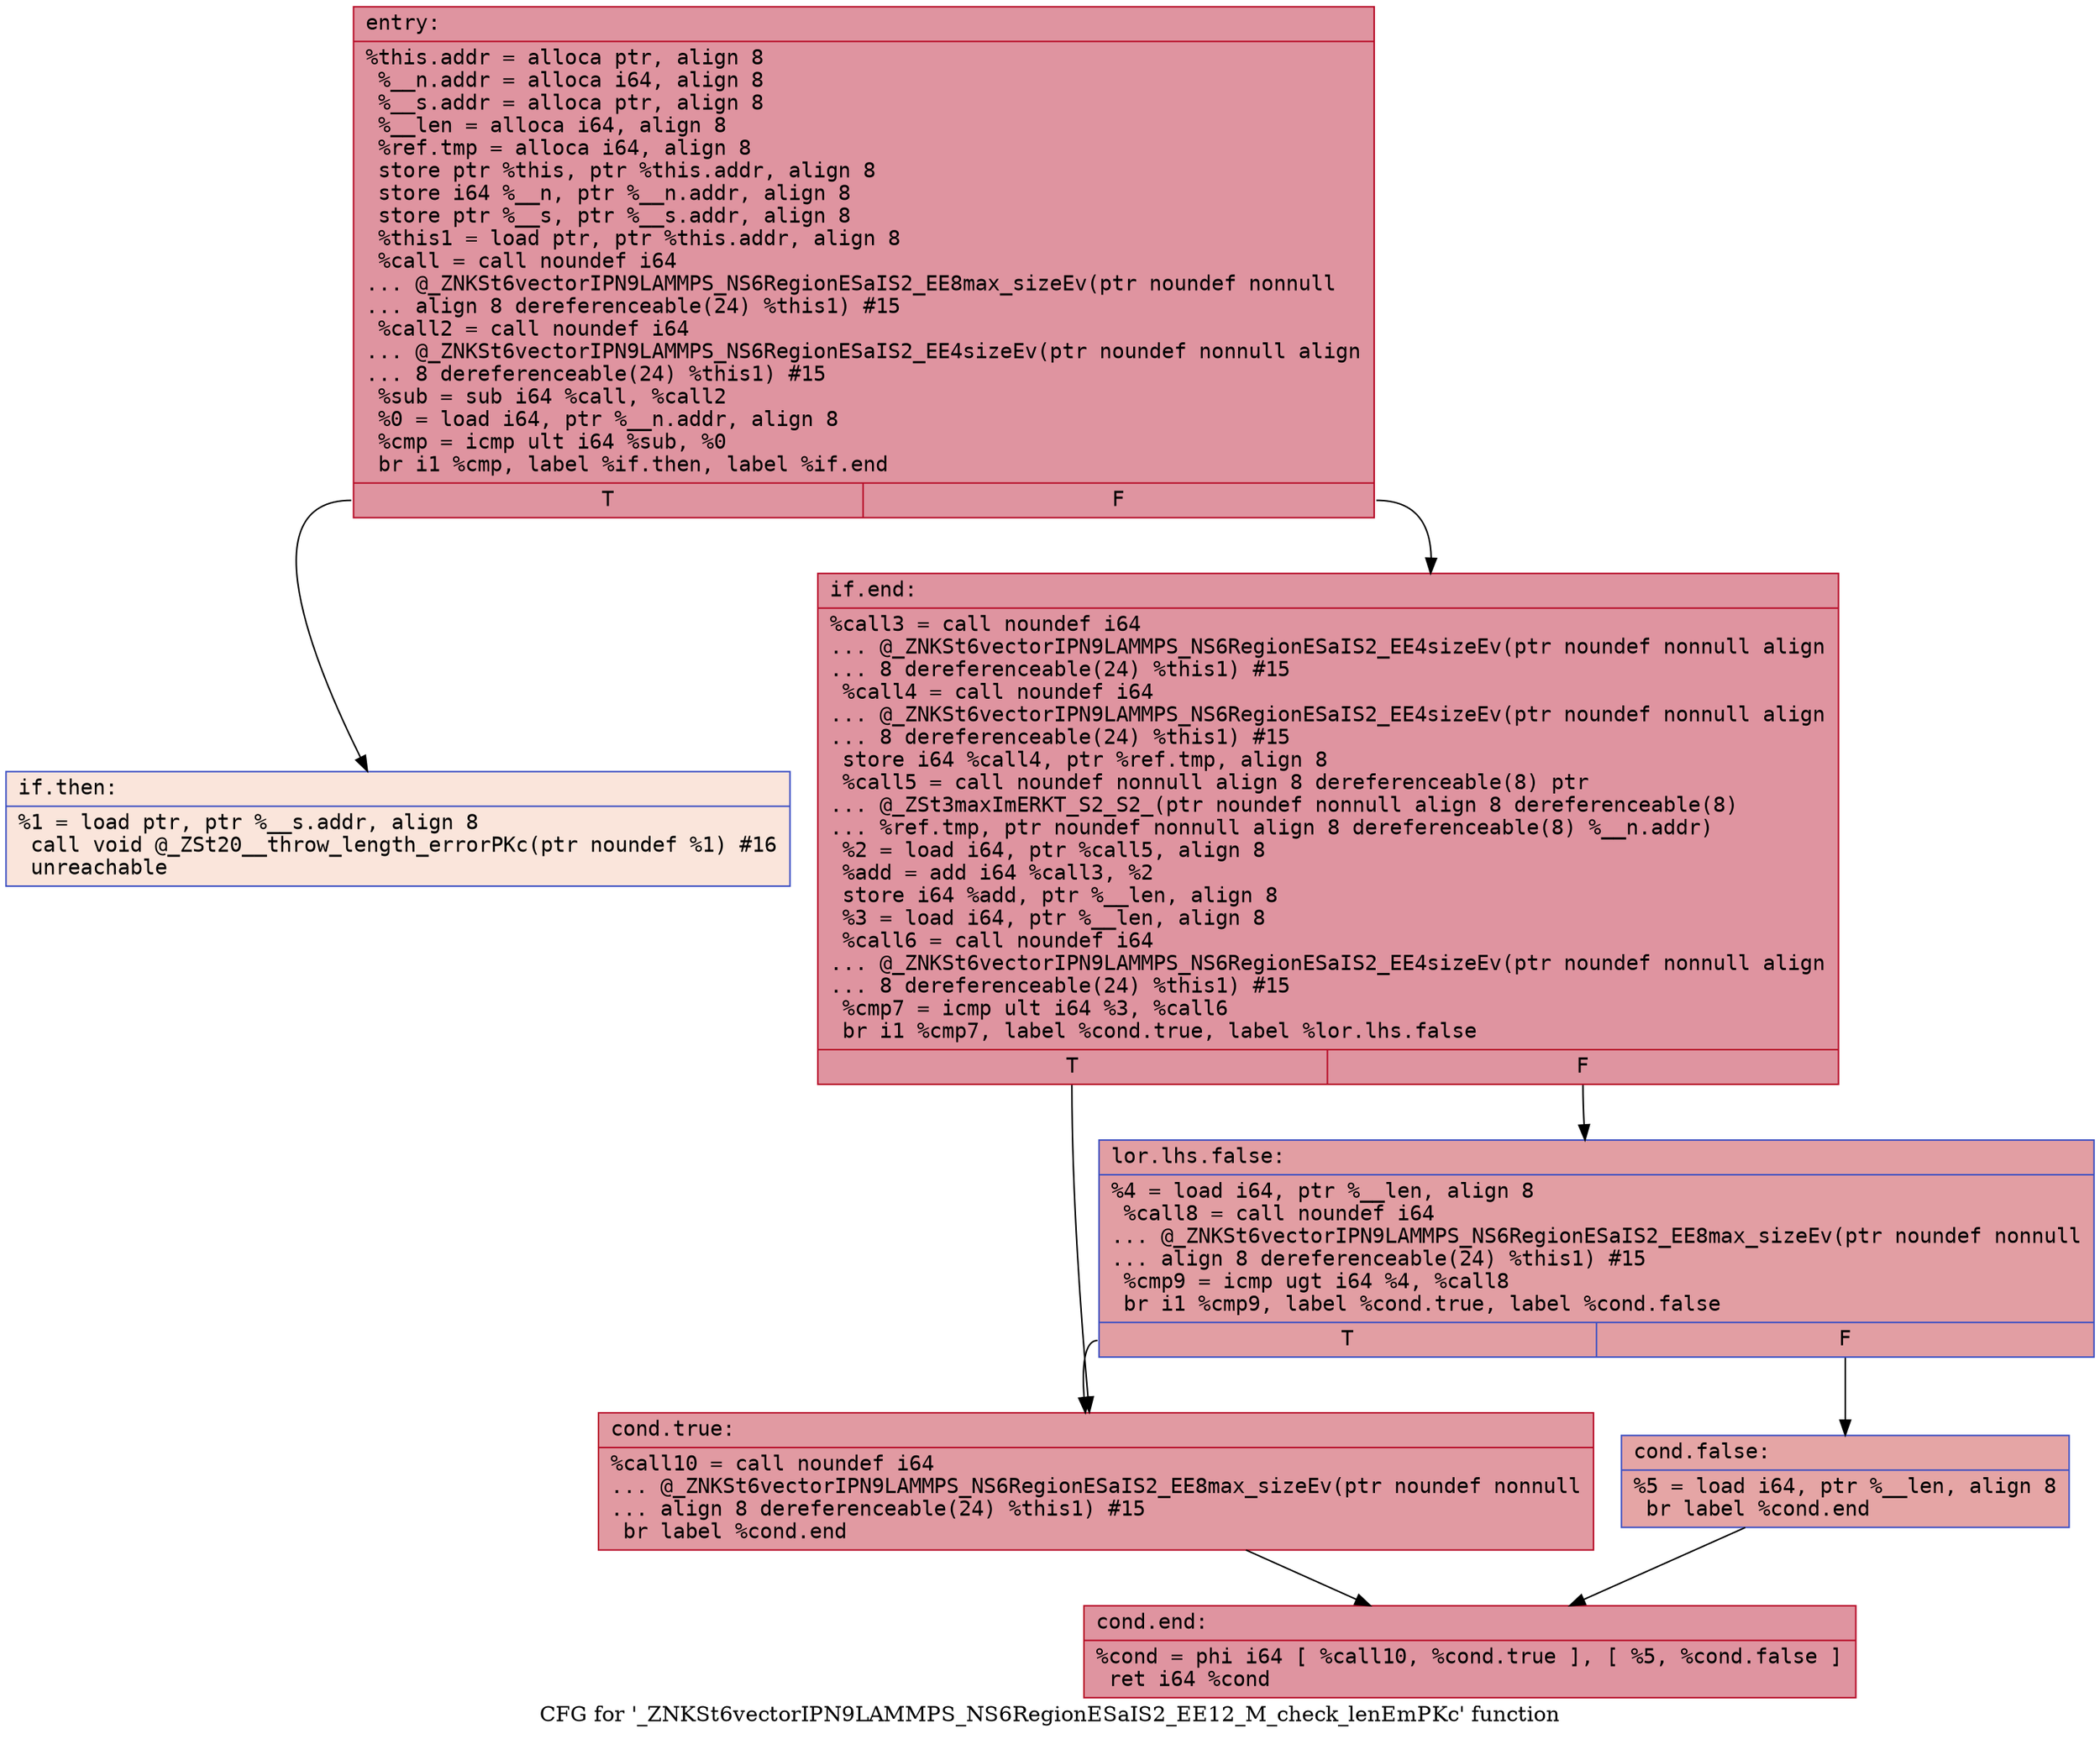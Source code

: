 digraph "CFG for '_ZNKSt6vectorIPN9LAMMPS_NS6RegionESaIS2_EE12_M_check_lenEmPKc' function" {
	label="CFG for '_ZNKSt6vectorIPN9LAMMPS_NS6RegionESaIS2_EE12_M_check_lenEmPKc' function";

	Node0x561837f85560 [shape=record,color="#b70d28ff", style=filled, fillcolor="#b70d2870" fontname="Courier",label="{entry:\l|  %this.addr = alloca ptr, align 8\l  %__n.addr = alloca i64, align 8\l  %__s.addr = alloca ptr, align 8\l  %__len = alloca i64, align 8\l  %ref.tmp = alloca i64, align 8\l  store ptr %this, ptr %this.addr, align 8\l  store i64 %__n, ptr %__n.addr, align 8\l  store ptr %__s, ptr %__s.addr, align 8\l  %this1 = load ptr, ptr %this.addr, align 8\l  %call = call noundef i64\l... @_ZNKSt6vectorIPN9LAMMPS_NS6RegionESaIS2_EE8max_sizeEv(ptr noundef nonnull\l... align 8 dereferenceable(24) %this1) #15\l  %call2 = call noundef i64\l... @_ZNKSt6vectorIPN9LAMMPS_NS6RegionESaIS2_EE4sizeEv(ptr noundef nonnull align\l... 8 dereferenceable(24) %this1) #15\l  %sub = sub i64 %call, %call2\l  %0 = load i64, ptr %__n.addr, align 8\l  %cmp = icmp ult i64 %sub, %0\l  br i1 %cmp, label %if.then, label %if.end\l|{<s0>T|<s1>F}}"];
	Node0x561837f85560:s0 -> Node0x561837f864a0[tooltip="entry -> if.then\nProbability 0.00%" ];
	Node0x561837f85560:s1 -> Node0x561837f86510[tooltip="entry -> if.end\nProbability 100.00%" ];
	Node0x561837f864a0 [shape=record,color="#3d50c3ff", style=filled, fillcolor="#f4c5ad70" fontname="Courier",label="{if.then:\l|  %1 = load ptr, ptr %__s.addr, align 8\l  call void @_ZSt20__throw_length_errorPKc(ptr noundef %1) #16\l  unreachable\l}"];
	Node0x561837f86510 [shape=record,color="#b70d28ff", style=filled, fillcolor="#b70d2870" fontname="Courier",label="{if.end:\l|  %call3 = call noundef i64\l... @_ZNKSt6vectorIPN9LAMMPS_NS6RegionESaIS2_EE4sizeEv(ptr noundef nonnull align\l... 8 dereferenceable(24) %this1) #15\l  %call4 = call noundef i64\l... @_ZNKSt6vectorIPN9LAMMPS_NS6RegionESaIS2_EE4sizeEv(ptr noundef nonnull align\l... 8 dereferenceable(24) %this1) #15\l  store i64 %call4, ptr %ref.tmp, align 8\l  %call5 = call noundef nonnull align 8 dereferenceable(8) ptr\l... @_ZSt3maxImERKT_S2_S2_(ptr noundef nonnull align 8 dereferenceable(8)\l... %ref.tmp, ptr noundef nonnull align 8 dereferenceable(8) %__n.addr)\l  %2 = load i64, ptr %call5, align 8\l  %add = add i64 %call3, %2\l  store i64 %add, ptr %__len, align 8\l  %3 = load i64, ptr %__len, align 8\l  %call6 = call noundef i64\l... @_ZNKSt6vectorIPN9LAMMPS_NS6RegionESaIS2_EE4sizeEv(ptr noundef nonnull align\l... 8 dereferenceable(24) %this1) #15\l  %cmp7 = icmp ult i64 %3, %call6\l  br i1 %cmp7, label %cond.true, label %lor.lhs.false\l|{<s0>T|<s1>F}}"];
	Node0x561837f86510:s0 -> Node0x561837f871f0[tooltip="if.end -> cond.true\nProbability 50.00%" ];
	Node0x561837f86510:s1 -> Node0x561837f872a0[tooltip="if.end -> lor.lhs.false\nProbability 50.00%" ];
	Node0x561837f872a0 [shape=record,color="#3d50c3ff", style=filled, fillcolor="#be242e70" fontname="Courier",label="{lor.lhs.false:\l|  %4 = load i64, ptr %__len, align 8\l  %call8 = call noundef i64\l... @_ZNKSt6vectorIPN9LAMMPS_NS6RegionESaIS2_EE8max_sizeEv(ptr noundef nonnull\l... align 8 dereferenceable(24) %this1) #15\l  %cmp9 = icmp ugt i64 %4, %call8\l  br i1 %cmp9, label %cond.true, label %cond.false\l|{<s0>T|<s1>F}}"];
	Node0x561837f872a0:s0 -> Node0x561837f871f0[tooltip="lor.lhs.false -> cond.true\nProbability 50.00%" ];
	Node0x561837f872a0:s1 -> Node0x561837f86280[tooltip="lor.lhs.false -> cond.false\nProbability 50.00%" ];
	Node0x561837f871f0 [shape=record,color="#b70d28ff", style=filled, fillcolor="#bb1b2c70" fontname="Courier",label="{cond.true:\l|  %call10 = call noundef i64\l... @_ZNKSt6vectorIPN9LAMMPS_NS6RegionESaIS2_EE8max_sizeEv(ptr noundef nonnull\l... align 8 dereferenceable(24) %this1) #15\l  br label %cond.end\l}"];
	Node0x561837f871f0 -> Node0x561837f87aa0[tooltip="cond.true -> cond.end\nProbability 100.00%" ];
	Node0x561837f86280 [shape=record,color="#3d50c3ff", style=filled, fillcolor="#c5333470" fontname="Courier",label="{cond.false:\l|  %5 = load i64, ptr %__len, align 8\l  br label %cond.end\l}"];
	Node0x561837f86280 -> Node0x561837f87aa0[tooltip="cond.false -> cond.end\nProbability 100.00%" ];
	Node0x561837f87aa0 [shape=record,color="#b70d28ff", style=filled, fillcolor="#b70d2870" fontname="Courier",label="{cond.end:\l|  %cond = phi i64 [ %call10, %cond.true ], [ %5, %cond.false ]\l  ret i64 %cond\l}"];
}
